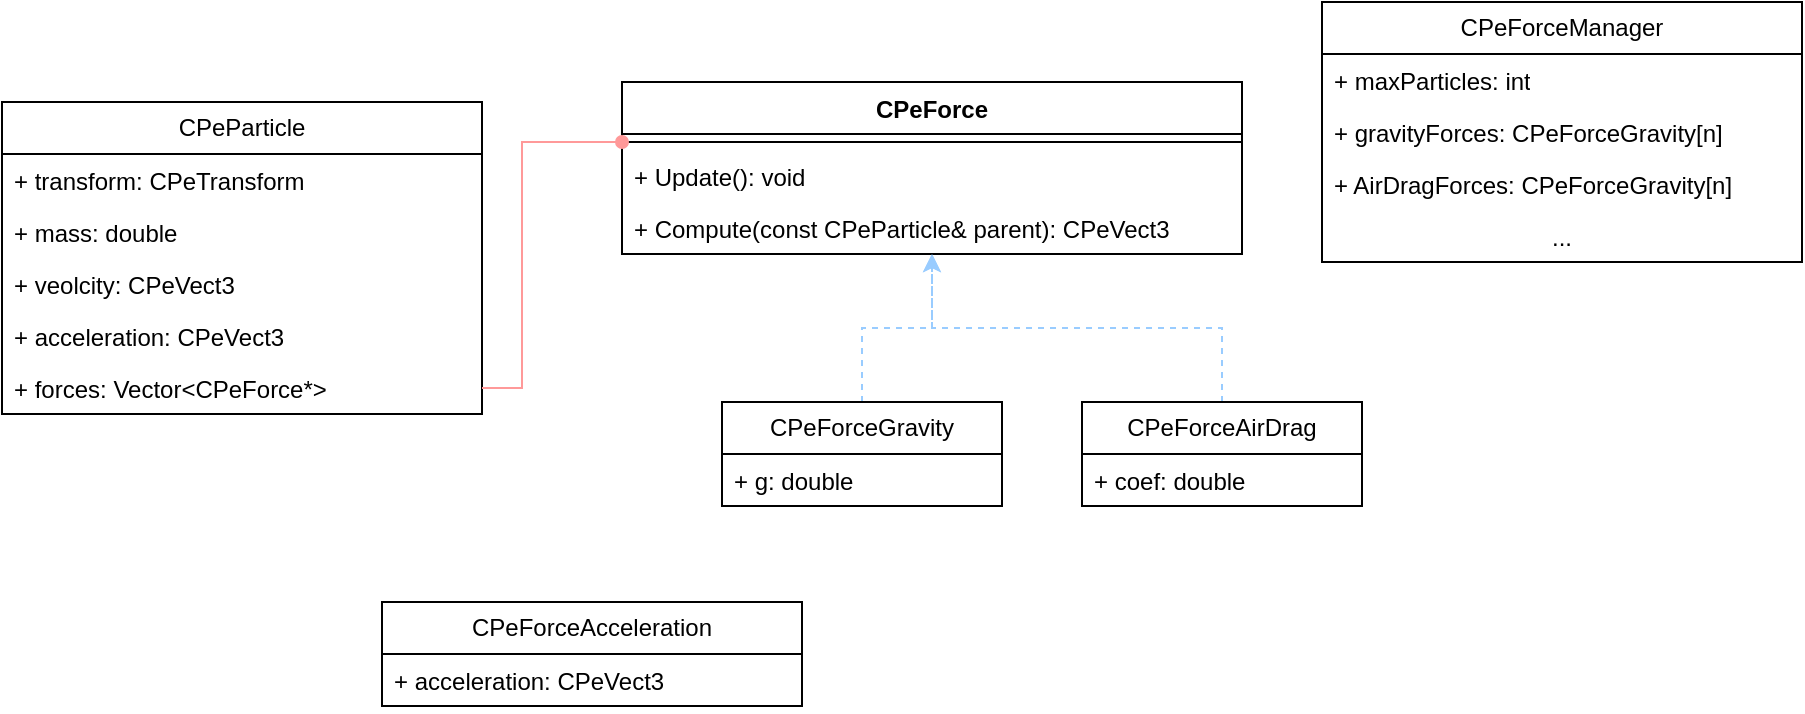 <mxfile version="21.7.5" type="device">
  <diagram name="Page-1" id="S_keEKBeS76gTXAOFsOn">
    <mxGraphModel dx="1050" dy="521" grid="1" gridSize="10" guides="1" tooltips="1" connect="1" arrows="1" fold="1" page="0" pageScale="1" pageWidth="827" pageHeight="1169" math="0" shadow="0">
      <root>
        <mxCell id="0" />
        <mxCell id="1" parent="0" />
        <mxCell id="wgl77W75KVcnp7grhTNt-1" value="CPeParticle" style="swimlane;fontStyle=0;childLayout=stackLayout;horizontal=1;startSize=26;fillColor=none;horizontalStack=0;resizeParent=1;resizeParentMax=0;resizeLast=0;collapsible=1;marginBottom=0;whiteSpace=wrap;html=1;" parent="1" vertex="1">
          <mxGeometry x="150" y="80" width="240" height="156" as="geometry" />
        </mxCell>
        <mxCell id="wgl77W75KVcnp7grhTNt-2" value="+ transform: CPeTransform" style="text;strokeColor=none;fillColor=none;align=left;verticalAlign=top;spacingLeft=4;spacingRight=4;overflow=hidden;rotatable=0;points=[[0,0.5],[1,0.5]];portConstraint=eastwest;whiteSpace=wrap;html=1;" parent="wgl77W75KVcnp7grhTNt-1" vertex="1">
          <mxGeometry y="26" width="240" height="26" as="geometry" />
        </mxCell>
        <mxCell id="wgl77W75KVcnp7grhTNt-9" value="+ mass: double" style="text;strokeColor=none;fillColor=none;align=left;verticalAlign=top;spacingLeft=4;spacingRight=4;overflow=hidden;rotatable=0;points=[[0,0.5],[1,0.5]];portConstraint=eastwest;whiteSpace=wrap;html=1;" parent="wgl77W75KVcnp7grhTNt-1" vertex="1">
          <mxGeometry y="52" width="240" height="26" as="geometry" />
        </mxCell>
        <mxCell id="wgl77W75KVcnp7grhTNt-3" value="+ veolcity: CPeVect3" style="text;strokeColor=none;fillColor=none;align=left;verticalAlign=top;spacingLeft=4;spacingRight=4;overflow=hidden;rotatable=0;points=[[0,0.5],[1,0.5]];portConstraint=eastwest;whiteSpace=wrap;html=1;" parent="wgl77W75KVcnp7grhTNt-1" vertex="1">
          <mxGeometry y="78" width="240" height="26" as="geometry" />
        </mxCell>
        <mxCell id="wgl77W75KVcnp7grhTNt-4" value="+ acceleration: CPeVect3" style="text;strokeColor=none;fillColor=none;align=left;verticalAlign=top;spacingLeft=4;spacingRight=4;overflow=hidden;rotatable=0;points=[[0,0.5],[1,0.5]];portConstraint=eastwest;whiteSpace=wrap;html=1;" parent="wgl77W75KVcnp7grhTNt-1" vertex="1">
          <mxGeometry y="104" width="240" height="26" as="geometry" />
        </mxCell>
        <mxCell id="wgl77W75KVcnp7grhTNt-10" value="+ forces: Vector&amp;lt;CPeForce*&amp;gt;" style="text;strokeColor=none;fillColor=none;align=left;verticalAlign=top;spacingLeft=4;spacingRight=4;overflow=hidden;rotatable=0;points=[[0,0.5],[1,0.5]];portConstraint=eastwest;whiteSpace=wrap;html=1;" parent="wgl77W75KVcnp7grhTNt-1" vertex="1">
          <mxGeometry y="130" width="240" height="26" as="geometry" />
        </mxCell>
        <mxCell id="wgl77W75KVcnp7grhTNt-20" style="edgeStyle=orthogonalEdgeStyle;rounded=0;orthogonalLoop=1;jettySize=auto;html=1;dashed=1;strokeColor=#99CCFF;" parent="1" source="wgl77W75KVcnp7grhTNt-5" target="wgl77W75KVcnp7grhTNt-11" edge="1">
          <mxGeometry relative="1" as="geometry" />
        </mxCell>
        <mxCell id="wgl77W75KVcnp7grhTNt-5" value="CPeForceGravity" style="swimlane;fontStyle=0;childLayout=stackLayout;horizontal=1;startSize=26;fillColor=none;horizontalStack=0;resizeParent=1;resizeParentMax=0;resizeLast=0;collapsible=1;marginBottom=0;whiteSpace=wrap;html=1;" parent="1" vertex="1">
          <mxGeometry x="510" y="230" width="140" height="52" as="geometry" />
        </mxCell>
        <mxCell id="wgl77W75KVcnp7grhTNt-6" value="+ g: double" style="text;strokeColor=none;fillColor=none;align=left;verticalAlign=top;spacingLeft=4;spacingRight=4;overflow=hidden;rotatable=0;points=[[0,0.5],[1,0.5]];portConstraint=eastwest;whiteSpace=wrap;html=1;" parent="wgl77W75KVcnp7grhTNt-5" vertex="1">
          <mxGeometry y="26" width="140" height="26" as="geometry" />
        </mxCell>
        <mxCell id="wgl77W75KVcnp7grhTNt-11" value="CPeForce" style="swimlane;fontStyle=1;align=center;verticalAlign=top;childLayout=stackLayout;horizontal=1;startSize=26;horizontalStack=0;resizeParent=1;resizeParentMax=0;resizeLast=0;collapsible=1;marginBottom=0;whiteSpace=wrap;html=1;" parent="1" vertex="1">
          <mxGeometry x="460" y="70" width="310" height="86" as="geometry" />
        </mxCell>
        <mxCell id="wgl77W75KVcnp7grhTNt-13" value="" style="line;strokeWidth=1;fillColor=none;align=left;verticalAlign=middle;spacingTop=-1;spacingLeft=3;spacingRight=3;rotatable=0;labelPosition=right;points=[];portConstraint=eastwest;strokeColor=inherit;" parent="wgl77W75KVcnp7grhTNt-11" vertex="1">
          <mxGeometry y="26" width="310" height="8" as="geometry" />
        </mxCell>
        <mxCell id="wgl77W75KVcnp7grhTNt-14" value="+ Update(): void" style="text;strokeColor=none;fillColor=none;align=left;verticalAlign=top;spacingLeft=4;spacingRight=4;overflow=hidden;rotatable=0;points=[[0,0.5],[1,0.5]];portConstraint=eastwest;whiteSpace=wrap;html=1;" parent="wgl77W75KVcnp7grhTNt-11" vertex="1">
          <mxGeometry y="34" width="310" height="26" as="geometry" />
        </mxCell>
        <mxCell id="wgl77W75KVcnp7grhTNt-30" value="+ Compute(const CPeParticle&amp;amp; parent): CPeVect3" style="text;strokeColor=none;fillColor=none;align=left;verticalAlign=top;spacingLeft=4;spacingRight=4;overflow=hidden;rotatable=0;points=[[0,0.5],[1,0.5]];portConstraint=eastwest;whiteSpace=wrap;html=1;" parent="wgl77W75KVcnp7grhTNt-11" vertex="1">
          <mxGeometry y="60" width="310" height="26" as="geometry" />
        </mxCell>
        <mxCell id="wgl77W75KVcnp7grhTNt-21" style="edgeStyle=orthogonalEdgeStyle;rounded=0;orthogonalLoop=1;jettySize=auto;html=1;strokeColor=#99CCFF;dashed=1;" parent="1" source="wgl77W75KVcnp7grhTNt-15" target="wgl77W75KVcnp7grhTNt-11" edge="1">
          <mxGeometry relative="1" as="geometry" />
        </mxCell>
        <mxCell id="wgl77W75KVcnp7grhTNt-15" value="CPeForceAirDrag" style="swimlane;fontStyle=0;childLayout=stackLayout;horizontal=1;startSize=26;fillColor=none;horizontalStack=0;resizeParent=1;resizeParentMax=0;resizeLast=0;collapsible=1;marginBottom=0;whiteSpace=wrap;html=1;" parent="1" vertex="1">
          <mxGeometry x="690" y="230" width="140" height="52" as="geometry" />
        </mxCell>
        <mxCell id="wgl77W75KVcnp7grhTNt-16" value="+ coef: double" style="text;strokeColor=none;fillColor=none;align=left;verticalAlign=top;spacingLeft=4;spacingRight=4;overflow=hidden;rotatable=0;points=[[0,0.5],[1,0.5]];portConstraint=eastwest;whiteSpace=wrap;html=1;" parent="wgl77W75KVcnp7grhTNt-15" vertex="1">
          <mxGeometry y="26" width="140" height="26" as="geometry" />
        </mxCell>
        <mxCell id="wgl77W75KVcnp7grhTNt-22" style="edgeStyle=orthogonalEdgeStyle;rounded=0;orthogonalLoop=1;jettySize=auto;html=1;strokeColor=#FF9999;endArrow=oval;endFill=1;" parent="1" source="wgl77W75KVcnp7grhTNt-10" target="wgl77W75KVcnp7grhTNt-11" edge="1">
          <mxGeometry relative="1" as="geometry">
            <Array as="points">
              <mxPoint x="410" y="223" />
              <mxPoint x="410" y="100" />
            </Array>
          </mxGeometry>
        </mxCell>
        <mxCell id="wgl77W75KVcnp7grhTNt-23" value="CPeForceManager" style="swimlane;fontStyle=0;childLayout=stackLayout;horizontal=1;startSize=26;fillColor=none;horizontalStack=0;resizeParent=1;resizeParentMax=0;resizeLast=0;collapsible=1;marginBottom=0;whiteSpace=wrap;html=1;" parent="1" vertex="1">
          <mxGeometry x="810" y="30" width="240" height="130" as="geometry" />
        </mxCell>
        <mxCell id="wgl77W75KVcnp7grhTNt-25" value="+ maxParticles: int" style="text;strokeColor=none;fillColor=none;align=left;verticalAlign=top;spacingLeft=4;spacingRight=4;overflow=hidden;rotatable=0;points=[[0,0.5],[1,0.5]];portConstraint=eastwest;whiteSpace=wrap;html=1;" parent="wgl77W75KVcnp7grhTNt-23" vertex="1">
          <mxGeometry y="26" width="240" height="26" as="geometry" />
        </mxCell>
        <mxCell id="wgl77W75KVcnp7grhTNt-24" value="+ gravityForces: CPeForceGravity[n]" style="text;strokeColor=none;fillColor=none;align=left;verticalAlign=top;spacingLeft=4;spacingRight=4;overflow=hidden;rotatable=0;points=[[0,0.5],[1,0.5]];portConstraint=eastwest;whiteSpace=wrap;html=1;" parent="wgl77W75KVcnp7grhTNt-23" vertex="1">
          <mxGeometry y="52" width="240" height="26" as="geometry" />
        </mxCell>
        <mxCell id="wgl77W75KVcnp7grhTNt-27" value="+ AirDragForces: CPeForceGravity[n]" style="text;strokeColor=none;fillColor=none;align=left;verticalAlign=top;spacingLeft=4;spacingRight=4;overflow=hidden;rotatable=0;points=[[0,0.5],[1,0.5]];portConstraint=eastwest;whiteSpace=wrap;html=1;" parent="wgl77W75KVcnp7grhTNt-23" vertex="1">
          <mxGeometry y="78" width="240" height="26" as="geometry" />
        </mxCell>
        <mxCell id="wgl77W75KVcnp7grhTNt-29" value="..." style="text;strokeColor=none;fillColor=none;align=center;verticalAlign=top;spacingLeft=4;spacingRight=4;overflow=hidden;rotatable=0;points=[[0,0.5],[1,0.5]];portConstraint=eastwest;whiteSpace=wrap;html=1;" parent="wgl77W75KVcnp7grhTNt-23" vertex="1">
          <mxGeometry y="104" width="240" height="26" as="geometry" />
        </mxCell>
        <mxCell id="wgl77W75KVcnp7grhTNt-32" value="CPeForceAcceleration" style="swimlane;fontStyle=0;childLayout=stackLayout;horizontal=1;startSize=26;fillColor=none;horizontalStack=0;resizeParent=1;resizeParentMax=0;resizeLast=0;collapsible=1;marginBottom=0;whiteSpace=wrap;html=1;" parent="1" vertex="1">
          <mxGeometry x="340" y="330" width="210" height="52" as="geometry" />
        </mxCell>
        <mxCell id="wgl77W75KVcnp7grhTNt-33" value="+ acceleration: CPeVect3" style="text;strokeColor=none;fillColor=none;align=left;verticalAlign=top;spacingLeft=4;spacingRight=4;overflow=hidden;rotatable=0;points=[[0,0.5],[1,0.5]];portConstraint=eastwest;whiteSpace=wrap;html=1;" parent="wgl77W75KVcnp7grhTNt-32" vertex="1">
          <mxGeometry y="26" width="210" height="26" as="geometry" />
        </mxCell>
      </root>
    </mxGraphModel>
  </diagram>
</mxfile>
